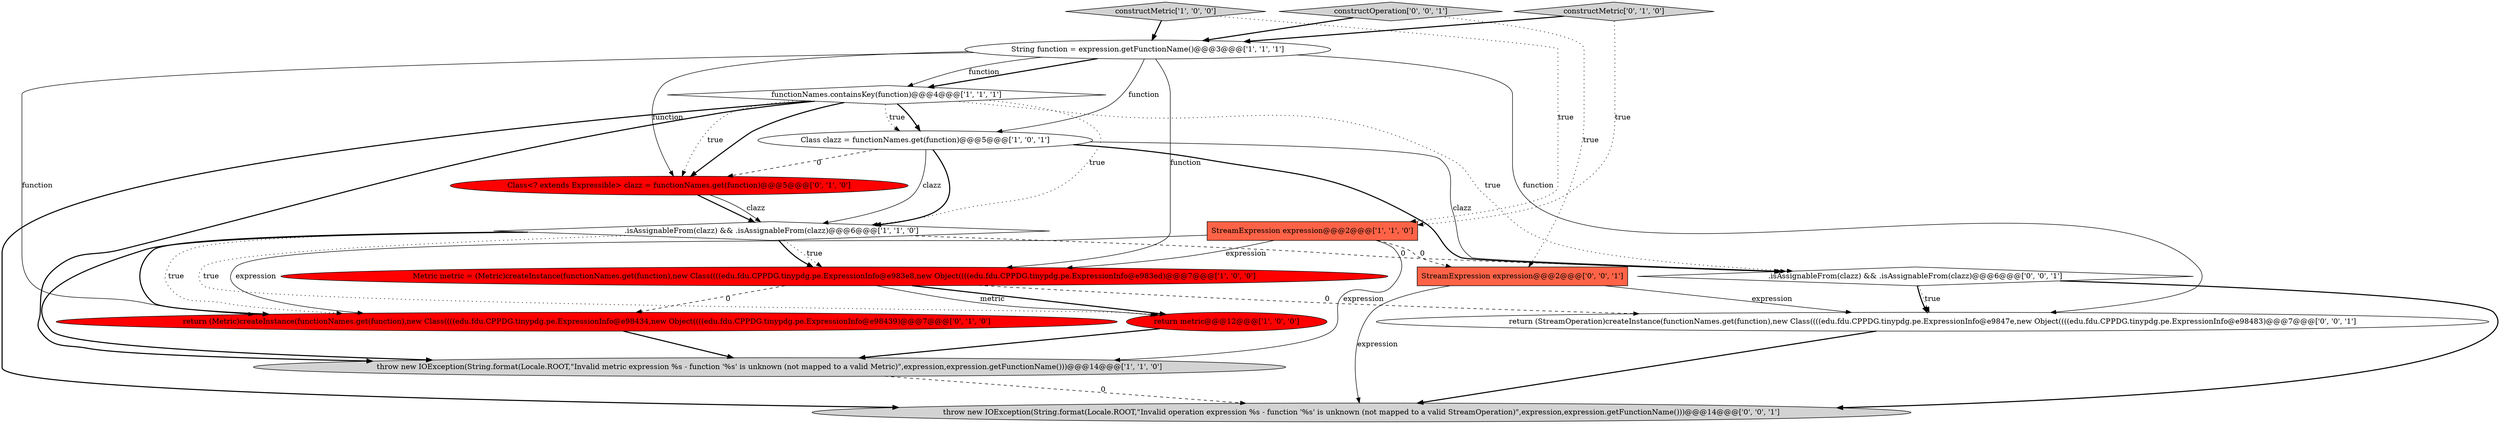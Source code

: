 digraph {
15 [style = filled, label = "StreamExpression expression@@@2@@@['0', '0', '1']", fillcolor = tomato, shape = box image = "AAA0AAABBB3BBB"];
8 [style = filled, label = "return metric@@@12@@@['1', '0', '0']", fillcolor = red, shape = ellipse image = "AAA1AAABBB1BBB"];
13 [style = filled, label = "return (StreamOperation)createInstance(functionNames.get(function),new Class((((edu.fdu.CPPDG.tinypdg.pe.ExpressionInfo@e9847e,new Object((((edu.fdu.CPPDG.tinypdg.pe.ExpressionInfo@e98483)@@@7@@@['0', '0', '1']", fillcolor = white, shape = ellipse image = "AAA0AAABBB3BBB"];
0 [style = filled, label = ".isAssignableFrom(clazz) && .isAssignableFrom(clazz)@@@6@@@['1', '1', '0']", fillcolor = white, shape = diamond image = "AAA0AAABBB1BBB"];
3 [style = filled, label = "functionNames.containsKey(function)@@@4@@@['1', '1', '1']", fillcolor = white, shape = diamond image = "AAA0AAABBB1BBB"];
2 [style = filled, label = "String function = expression.getFunctionName()@@@3@@@['1', '1', '1']", fillcolor = white, shape = ellipse image = "AAA0AAABBB1BBB"];
7 [style = filled, label = "throw new IOException(String.format(Locale.ROOT,\"Invalid metric expression %s - function '%s' is unknown (not mapped to a valid Metric)\",expression,expression.getFunctionName()))@@@14@@@['1', '1', '0']", fillcolor = lightgray, shape = ellipse image = "AAA0AAABBB1BBB"];
16 [style = filled, label = "constructOperation['0', '0', '1']", fillcolor = lightgray, shape = diamond image = "AAA0AAABBB3BBB"];
10 [style = filled, label = "constructMetric['0', '1', '0']", fillcolor = lightgray, shape = diamond image = "AAA0AAABBB2BBB"];
11 [style = filled, label = "Class<? extends Expressible> clazz = functionNames.get(function)@@@5@@@['0', '1', '0']", fillcolor = red, shape = ellipse image = "AAA1AAABBB2BBB"];
4 [style = filled, label = "constructMetric['1', '0', '0']", fillcolor = lightgray, shape = diamond image = "AAA0AAABBB1BBB"];
6 [style = filled, label = "StreamExpression expression@@@2@@@['1', '1', '0']", fillcolor = tomato, shape = box image = "AAA0AAABBB1BBB"];
5 [style = filled, label = "Metric metric = (Metric)createInstance(functionNames.get(function),new Class((((edu.fdu.CPPDG.tinypdg.pe.ExpressionInfo@e983e8,new Object((((edu.fdu.CPPDG.tinypdg.pe.ExpressionInfo@e983ed)@@@7@@@['1', '0', '0']", fillcolor = red, shape = ellipse image = "AAA1AAABBB1BBB"];
14 [style = filled, label = "throw new IOException(String.format(Locale.ROOT,\"Invalid operation expression %s - function '%s' is unknown (not mapped to a valid StreamOperation)\",expression,expression.getFunctionName()))@@@14@@@['0', '0', '1']", fillcolor = lightgray, shape = ellipse image = "AAA0AAABBB3BBB"];
9 [style = filled, label = "return (Metric)createInstance(functionNames.get(function),new Class((((edu.fdu.CPPDG.tinypdg.pe.ExpressionInfo@e98434,new Object((((edu.fdu.CPPDG.tinypdg.pe.ExpressionInfo@e98439)@@@7@@@['0', '1', '0']", fillcolor = red, shape = ellipse image = "AAA1AAABBB2BBB"];
12 [style = filled, label = ".isAssignableFrom(clazz) && .isAssignableFrom(clazz)@@@6@@@['0', '0', '1']", fillcolor = white, shape = diamond image = "AAA0AAABBB3BBB"];
1 [style = filled, label = "Class clazz = functionNames.get(function)@@@5@@@['1', '0', '1']", fillcolor = white, shape = ellipse image = "AAA0AAABBB1BBB"];
4->6 [style = dotted, label="true"];
3->11 [style = dotted, label="true"];
5->13 [style = dashed, label="0"];
2->13 [style = solid, label="function"];
5->8 [style = bold, label=""];
0->9 [style = bold, label=""];
10->6 [style = dotted, label="true"];
0->5 [style = dotted, label="true"];
3->1 [style = bold, label=""];
7->14 [style = dashed, label="0"];
2->3 [style = bold, label=""];
3->14 [style = bold, label=""];
2->3 [style = solid, label="function"];
3->11 [style = bold, label=""];
5->9 [style = dashed, label="0"];
6->5 [style = solid, label="expression"];
1->0 [style = bold, label=""];
6->9 [style = solid, label="expression"];
4->2 [style = bold, label=""];
0->12 [style = dashed, label="0"];
16->2 [style = bold, label=""];
9->7 [style = bold, label=""];
1->12 [style = solid, label="clazz"];
15->13 [style = solid, label="expression"];
2->1 [style = solid, label="function"];
8->7 [style = bold, label=""];
0->7 [style = bold, label=""];
0->8 [style = dotted, label="true"];
2->5 [style = solid, label="function"];
12->13 [style = bold, label=""];
2->9 [style = solid, label="function"];
11->0 [style = bold, label=""];
12->13 [style = dotted, label="true"];
3->7 [style = bold, label=""];
6->15 [style = dashed, label="0"];
1->11 [style = dashed, label="0"];
3->12 [style = dotted, label="true"];
12->14 [style = bold, label=""];
3->0 [style = dotted, label="true"];
1->12 [style = bold, label=""];
6->7 [style = solid, label="expression"];
10->2 [style = bold, label=""];
5->8 [style = solid, label="metric"];
15->14 [style = solid, label="expression"];
11->0 [style = solid, label="clazz"];
2->11 [style = solid, label="function"];
0->9 [style = dotted, label="true"];
13->14 [style = bold, label=""];
3->1 [style = dotted, label="true"];
1->0 [style = solid, label="clazz"];
0->5 [style = bold, label=""];
16->15 [style = dotted, label="true"];
}

